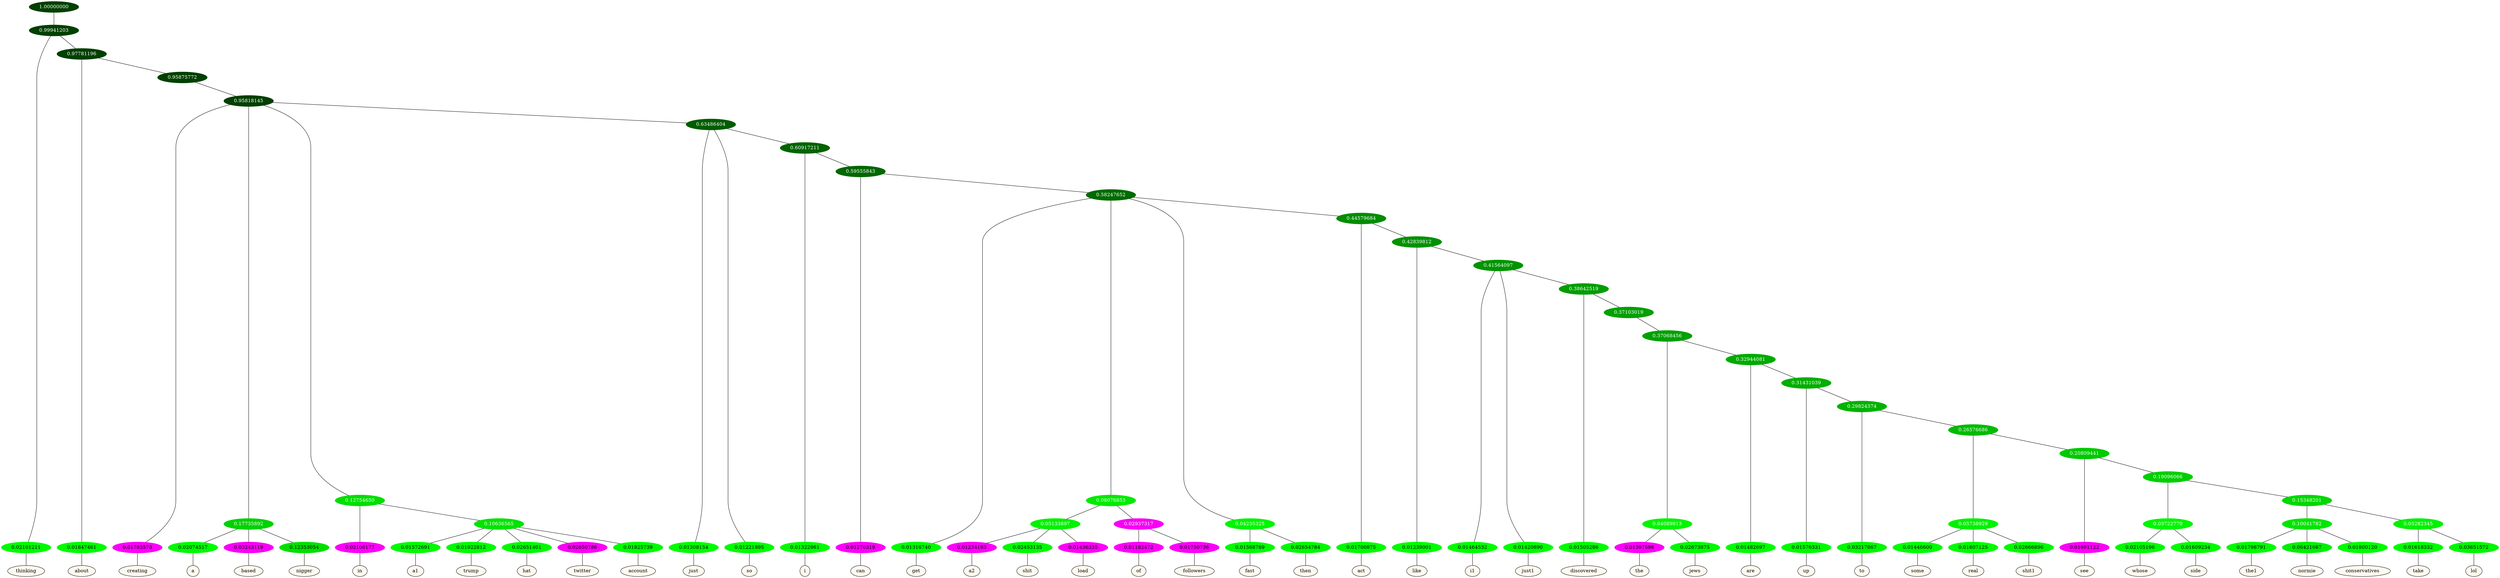 graph {
	node [format=png height=0.15 nodesep=0.001 ordering=out overlap=prism overlap_scaling=0.01 ranksep=0.001 ratio=0.2 style=filled width=0.15]
	{
		rank=same
		a_w_2 [label=thinking color=black fillcolor=floralwhite style="filled,solid"]
		a_w_4 [label=about color=black fillcolor=floralwhite style="filled,solid"]
		a_w_7 [label=creating color=black fillcolor=floralwhite style="filled,solid"]
		a_w_11 [label=a color=black fillcolor=floralwhite style="filled,solid"]
		a_w_12 [label=based color=black fillcolor=floralwhite style="filled,solid"]
		a_w_13 [label=nigger color=black fillcolor=floralwhite style="filled,solid"]
		a_w_14 [label=in color=black fillcolor=floralwhite style="filled,solid"]
		a_w_19 [label=a1 color=black fillcolor=floralwhite style="filled,solid"]
		a_w_20 [label=trump color=black fillcolor=floralwhite style="filled,solid"]
		a_w_21 [label=hat color=black fillcolor=floralwhite style="filled,solid"]
		a_w_22 [label=twitter color=black fillcolor=floralwhite style="filled,solid"]
		a_w_23 [label=account color=black fillcolor=floralwhite style="filled,solid"]
		a_w_16 [label=just color=black fillcolor=floralwhite style="filled,solid"]
		a_w_17 [label=so color=black fillcolor=floralwhite style="filled,solid"]
		a_w_24 [label=i color=black fillcolor=floralwhite style="filled,solid"]
		a_w_26 [label=can color=black fillcolor=floralwhite style="filled,solid"]
		a_w_28 [label=get color=black fillcolor=floralwhite style="filled,solid"]
		a_w_38 [label=a2 color=black fillcolor=floralwhite style="filled,solid"]
		a_w_39 [label=shit color=black fillcolor=floralwhite style="filled,solid"]
		a_w_40 [label=load color=black fillcolor=floralwhite style="filled,solid"]
		a_w_41 [label=of color=black fillcolor=floralwhite style="filled,solid"]
		a_w_42 [label=followers color=black fillcolor=floralwhite style="filled,solid"]
		a_w_34 [label=fast color=black fillcolor=floralwhite style="filled,solid"]
		a_w_35 [label=then color=black fillcolor=floralwhite style="filled,solid"]
		a_w_36 [label=act color=black fillcolor=floralwhite style="filled,solid"]
		a_w_43 [label=like color=black fillcolor=floralwhite style="filled,solid"]
		a_w_45 [label=i1 color=black fillcolor=floralwhite style="filled,solid"]
		a_w_46 [label=just1 color=black fillcolor=floralwhite style="filled,solid"]
		a_w_48 [label=discovered color=black fillcolor=floralwhite style="filled,solid"]
		a_w_53 [label=the color=black fillcolor=floralwhite style="filled,solid"]
		a_w_54 [label=jews color=black fillcolor=floralwhite style="filled,solid"]
		a_w_55 [label=are color=black fillcolor=floralwhite style="filled,solid"]
		a_w_57 [label=up color=black fillcolor=floralwhite style="filled,solid"]
		a_w_59 [label=to color=black fillcolor=floralwhite style="filled,solid"]
		a_w_63 [label=some color=black fillcolor=floralwhite style="filled,solid"]
		a_w_64 [label=real color=black fillcolor=floralwhite style="filled,solid"]
		a_w_65 [label=shit1 color=black fillcolor=floralwhite style="filled,solid"]
		a_w_66 [label=see color=black fillcolor=floralwhite style="filled,solid"]
		a_w_70 [label=whose color=black fillcolor=floralwhite style="filled,solid"]
		a_w_71 [label=side color=black fillcolor=floralwhite style="filled,solid"]
		a_w_74 [label=the1 color=black fillcolor=floralwhite style="filled,solid"]
		a_w_75 [label=normie color=black fillcolor=floralwhite style="filled,solid"]
		a_w_76 [label=conservatives color=black fillcolor=floralwhite style="filled,solid"]
		a_w_77 [label=take color=black fillcolor=floralwhite style="filled,solid"]
		a_w_78 [label=lol color=black fillcolor=floralwhite style="filled,solid"]
	}
	a_n_2 -- a_w_2
	a_n_4 -- a_w_4
	a_n_7 -- a_w_7
	a_n_11 -- a_w_11
	a_n_12 -- a_w_12
	a_n_13 -- a_w_13
	a_n_14 -- a_w_14
	a_n_19 -- a_w_19
	a_n_20 -- a_w_20
	a_n_21 -- a_w_21
	a_n_22 -- a_w_22
	a_n_23 -- a_w_23
	a_n_16 -- a_w_16
	a_n_17 -- a_w_17
	a_n_24 -- a_w_24
	a_n_26 -- a_w_26
	a_n_28 -- a_w_28
	a_n_38 -- a_w_38
	a_n_39 -- a_w_39
	a_n_40 -- a_w_40
	a_n_41 -- a_w_41
	a_n_42 -- a_w_42
	a_n_34 -- a_w_34
	a_n_35 -- a_w_35
	a_n_36 -- a_w_36
	a_n_43 -- a_w_43
	a_n_45 -- a_w_45
	a_n_46 -- a_w_46
	a_n_48 -- a_w_48
	a_n_53 -- a_w_53
	a_n_54 -- a_w_54
	a_n_55 -- a_w_55
	a_n_57 -- a_w_57
	a_n_59 -- a_w_59
	a_n_63 -- a_w_63
	a_n_64 -- a_w_64
	a_n_65 -- a_w_65
	a_n_66 -- a_w_66
	a_n_70 -- a_w_70
	a_n_71 -- a_w_71
	a_n_74 -- a_w_74
	a_n_75 -- a_w_75
	a_n_76 -- a_w_76
	a_n_77 -- a_w_77
	a_n_78 -- a_w_78
	{
		rank=same
		a_n_2 [label=0.02101211 color="0.334 1.000 0.979" fontcolor=black]
		a_n_4 [label=0.01847461 color="0.334 1.000 0.982" fontcolor=black]
		a_n_7 [label=0.01783573 color="0.835 1.000 0.982" fontcolor=black]
		a_n_11 [label=0.02074517 color="0.334 1.000 0.979" fontcolor=black]
		a_n_12 [label=0.03243119 color="0.835 1.000 0.968" fontcolor=black]
		a_n_13 [label=0.12353054 color="0.334 1.000 0.876" fontcolor=black]
		a_n_14 [label=0.02106177 color="0.835 1.000 0.979" fontcolor=black]
		a_n_19 [label=0.01572691 color="0.334 1.000 0.984" fontcolor=black]
		a_n_20 [label=0.01922812 color="0.334 1.000 0.981" fontcolor=black]
		a_n_21 [label=0.02651401 color="0.334 1.000 0.973" fontcolor=black]
		a_n_22 [label=0.02650786 color="0.835 1.000 0.973" fontcolor=black]
		a_n_23 [label=0.01825739 color="0.334 1.000 0.982" fontcolor=black]
		a_n_16 [label=0.01308154 color="0.334 1.000 0.987" fontcolor=black]
		a_n_17 [label=0.01221895 color="0.334 1.000 0.988" fontcolor=black]
		a_n_24 [label=0.01322961 color="0.334 1.000 0.987" fontcolor=black]
		a_n_26 [label=0.01270319 color="0.835 1.000 0.987" fontcolor=black]
		a_n_28 [label=0.01316740 color="0.334 1.000 0.987" fontcolor=black]
		a_n_38 [label=0.01234193 color="0.835 1.000 0.988" fontcolor=black]
		a_n_39 [label=0.02453135 color="0.334 1.000 0.975" fontcolor=black]
		a_n_40 [label=0.01436335 color="0.835 1.000 0.986" fontcolor=black]
		a_n_41 [label=0.01182472 color="0.835 1.000 0.988" fontcolor=black]
		a_n_42 [label=0.01750736 color="0.835 1.000 0.982" fontcolor=black]
		a_n_34 [label=0.01568789 color="0.334 1.000 0.984" fontcolor=black]
		a_n_35 [label=0.02654784 color="0.334 1.000 0.973" fontcolor=black]
		a_n_36 [label=0.01700875 color="0.334 1.000 0.983" fontcolor=black]
		a_n_43 [label=0.01239001 color="0.334 1.000 0.988" fontcolor=black]
		a_n_45 [label=0.01464532 color="0.334 1.000 0.985" fontcolor=black]
		a_n_46 [label=0.01420890 color="0.334 1.000 0.986" fontcolor=black]
		a_n_48 [label=0.01505286 color="0.334 1.000 0.985" fontcolor=black]
		a_n_53 [label=0.01397598 color="0.835 1.000 0.986" fontcolor=black]
		a_n_54 [label=0.02673875 color="0.334 1.000 0.973" fontcolor=black]
		a_n_55 [label=0.01482697 color="0.334 1.000 0.985" fontcolor=black]
		a_n_57 [label=0.01576331 color="0.334 1.000 0.984" fontcolor=black]
		a_n_59 [label=0.03217067 color="0.334 1.000 0.968" fontcolor=black]
		a_n_63 [label=0.01446600 color="0.334 1.000 0.986" fontcolor=black]
		a_n_64 [label=0.01607125 color="0.334 1.000 0.984" fontcolor=black]
		a_n_65 [label=0.02666896 color="0.334 1.000 0.973" fontcolor=black]
		a_n_66 [label=0.01691122 color="0.835 1.000 0.983" fontcolor=black]
		a_n_70 [label=0.02105196 color="0.334 1.000 0.979" fontcolor=black]
		a_n_71 [label=0.01609234 color="0.334 1.000 0.984" fontcolor=black]
		a_n_74 [label=0.01798791 color="0.334 1.000 0.982" fontcolor=black]
		a_n_75 [label=0.06421667 color="0.334 1.000 0.936" fontcolor=black]
		a_n_76 [label=0.01800120 color="0.334 1.000 0.982" fontcolor=black]
		a_n_77 [label=0.01618332 color="0.334 1.000 0.984" fontcolor=black]
		a_n_78 [label=0.03651572 color="0.334 1.000 0.963" fontcolor=black]
	}
	a_n_0 [label=1.00000000 color="0.334 1.000 0.250" fontcolor=grey99]
	a_n_1 [label=0.99941203 color="0.334 1.000 0.250" fontcolor=grey99]
	a_n_0 -- a_n_1
	a_n_1 -- a_n_2
	a_n_3 [label=0.97781196 color="0.334 1.000 0.250" fontcolor=grey99]
	a_n_1 -- a_n_3
	a_n_3 -- a_n_4
	a_n_5 [label=0.95875772 color="0.334 1.000 0.250" fontcolor=grey99]
	a_n_3 -- a_n_5
	a_n_6 [label=0.95818145 color="0.334 1.000 0.250" fontcolor=grey99]
	a_n_5 -- a_n_6
	a_n_6 -- a_n_7
	a_n_8 [label=0.17735892 color="0.334 1.000 0.823" fontcolor=grey99]
	a_n_6 -- a_n_8
	a_n_9 [label=0.12754650 color="0.334 1.000 0.872" fontcolor=grey99]
	a_n_6 -- a_n_9
	a_n_10 [label=0.63486404 color="0.334 1.000 0.365" fontcolor=grey99]
	a_n_6 -- a_n_10
	a_n_8 -- a_n_11
	a_n_8 -- a_n_12
	a_n_8 -- a_n_13
	a_n_9 -- a_n_14
	a_n_15 [label=0.10636565 color="0.334 1.000 0.894" fontcolor=grey99]
	a_n_9 -- a_n_15
	a_n_10 -- a_n_16
	a_n_10 -- a_n_17
	a_n_18 [label=0.60917211 color="0.334 1.000 0.391" fontcolor=grey99]
	a_n_10 -- a_n_18
	a_n_15 -- a_n_19
	a_n_15 -- a_n_20
	a_n_15 -- a_n_21
	a_n_15 -- a_n_22
	a_n_15 -- a_n_23
	a_n_18 -- a_n_24
	a_n_25 [label=0.59555843 color="0.334 1.000 0.404" fontcolor=grey99]
	a_n_18 -- a_n_25
	a_n_25 -- a_n_26
	a_n_27 [label=0.58247652 color="0.334 1.000 0.418" fontcolor=grey99]
	a_n_25 -- a_n_27
	a_n_27 -- a_n_28
	a_n_29 [label=0.08076853 color="0.334 1.000 0.919" fontcolor=grey99]
	a_n_27 -- a_n_29
	a_n_30 [label=0.04235325 color="0.334 1.000 0.958" fontcolor=grey99]
	a_n_27 -- a_n_30
	a_n_31 [label=0.44579684 color="0.334 1.000 0.554" fontcolor=grey99]
	a_n_27 -- a_n_31
	a_n_32 [label=0.05133897 color="0.334 1.000 0.949" fontcolor=grey99]
	a_n_29 -- a_n_32
	a_n_33 [label=0.02937317 color="0.835 1.000 0.971" fontcolor=grey99]
	a_n_29 -- a_n_33
	a_n_30 -- a_n_34
	a_n_30 -- a_n_35
	a_n_31 -- a_n_36
	a_n_37 [label=0.42839812 color="0.334 1.000 0.572" fontcolor=grey99]
	a_n_31 -- a_n_37
	a_n_32 -- a_n_38
	a_n_32 -- a_n_39
	a_n_32 -- a_n_40
	a_n_33 -- a_n_41
	a_n_33 -- a_n_42
	a_n_37 -- a_n_43
	a_n_44 [label=0.41564097 color="0.334 1.000 0.584" fontcolor=grey99]
	a_n_37 -- a_n_44
	a_n_44 -- a_n_45
	a_n_44 -- a_n_46
	a_n_47 [label=0.38642519 color="0.334 1.000 0.614" fontcolor=grey99]
	a_n_44 -- a_n_47
	a_n_47 -- a_n_48
	a_n_49 [label=0.37103019 color="0.334 1.000 0.629" fontcolor=grey99]
	a_n_47 -- a_n_49
	a_n_50 [label=0.37068456 color="0.334 1.000 0.629" fontcolor=grey99]
	a_n_49 -- a_n_50
	a_n_51 [label=0.04089813 color="0.334 1.000 0.959" fontcolor=grey99]
	a_n_50 -- a_n_51
	a_n_52 [label=0.32944081 color="0.334 1.000 0.671" fontcolor=grey99]
	a_n_50 -- a_n_52
	a_n_51 -- a_n_53
	a_n_51 -- a_n_54
	a_n_52 -- a_n_55
	a_n_56 [label=0.31431039 color="0.334 1.000 0.686" fontcolor=grey99]
	a_n_52 -- a_n_56
	a_n_56 -- a_n_57
	a_n_58 [label=0.29824374 color="0.334 1.000 0.702" fontcolor=grey99]
	a_n_56 -- a_n_58
	a_n_58 -- a_n_59
	a_n_60 [label=0.26576686 color="0.334 1.000 0.734" fontcolor=grey99]
	a_n_58 -- a_n_60
	a_n_61 [label=0.05738929 color="0.334 1.000 0.943" fontcolor=grey99]
	a_n_60 -- a_n_61
	a_n_62 [label=0.20809441 color="0.334 1.000 0.792" fontcolor=grey99]
	a_n_60 -- a_n_62
	a_n_61 -- a_n_63
	a_n_61 -- a_n_64
	a_n_61 -- a_n_65
	a_n_62 -- a_n_66
	a_n_67 [label=0.19096066 color="0.334 1.000 0.809" fontcolor=grey99]
	a_n_62 -- a_n_67
	a_n_68 [label=0.03722770 color="0.334 1.000 0.963" fontcolor=grey99]
	a_n_67 -- a_n_68
	a_n_69 [label=0.15348201 color="0.334 1.000 0.847" fontcolor=grey99]
	a_n_67 -- a_n_69
	a_n_68 -- a_n_70
	a_n_68 -- a_n_71
	a_n_72 [label=0.10041782 color="0.334 1.000 0.900" fontcolor=grey99]
	a_n_69 -- a_n_72
	a_n_73 [label=0.05282345 color="0.334 1.000 0.947" fontcolor=grey99]
	a_n_69 -- a_n_73
	a_n_72 -- a_n_74
	a_n_72 -- a_n_75
	a_n_72 -- a_n_76
	a_n_73 -- a_n_77
	a_n_73 -- a_n_78
}
